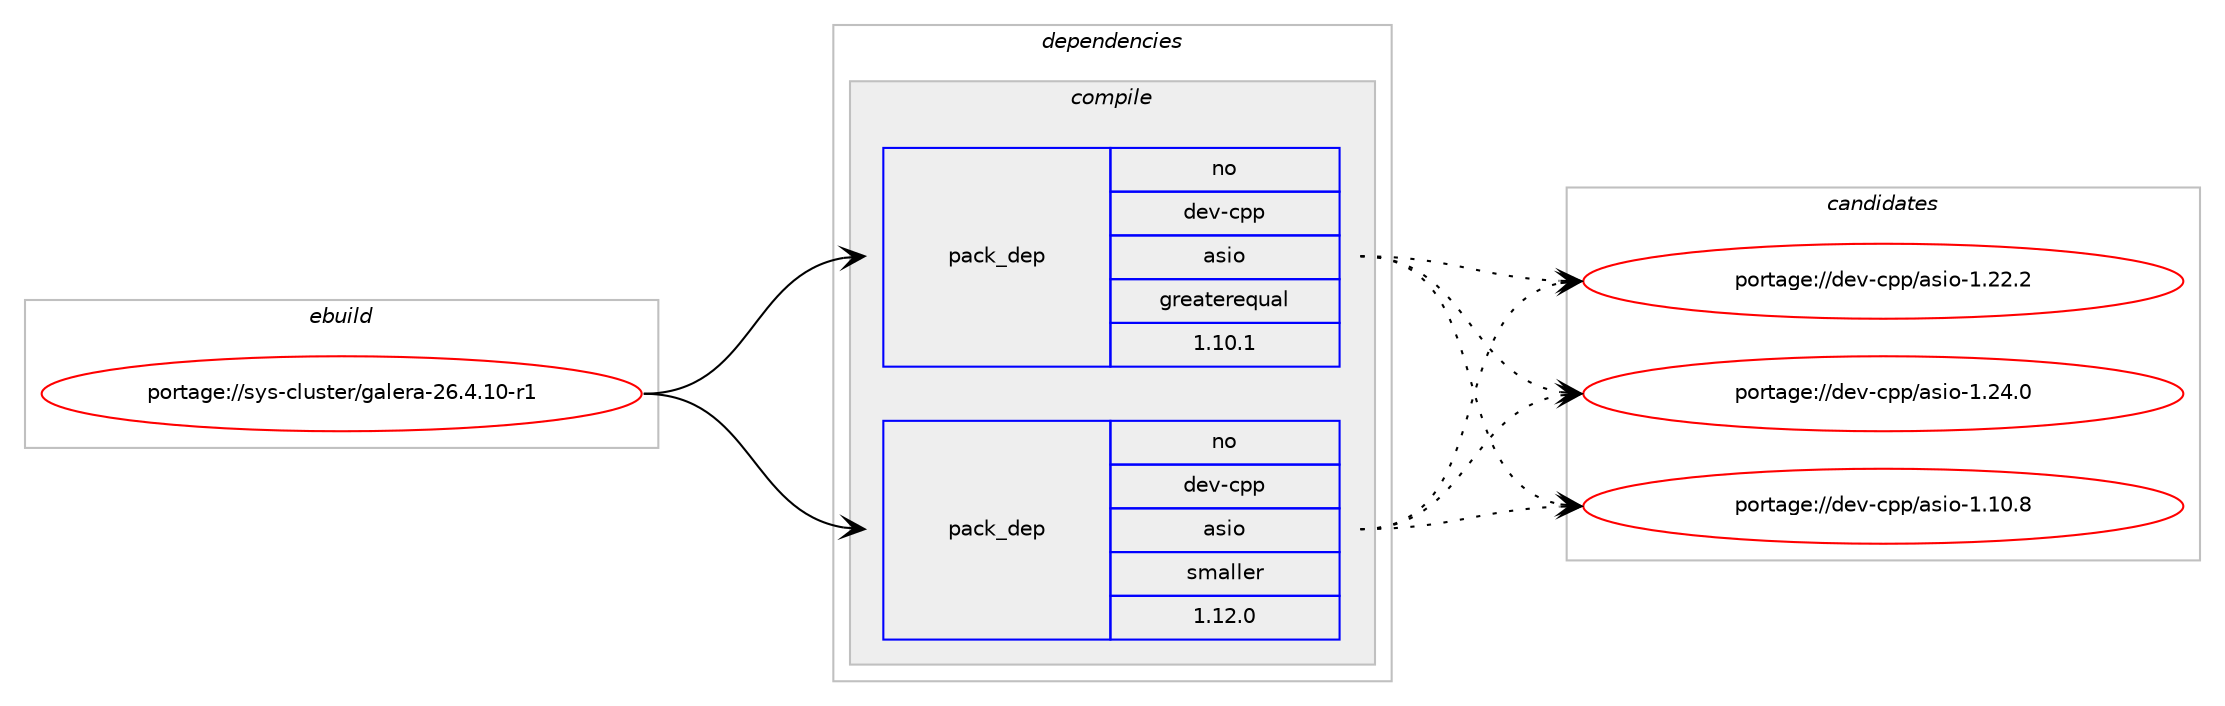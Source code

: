 digraph prolog {

# *************
# Graph options
# *************

newrank=true;
concentrate=true;
compound=true;
graph [rankdir=LR,fontname=Helvetica,fontsize=10,ranksep=1.5];#, ranksep=2.5, nodesep=0.2];
edge  [arrowhead=vee];
node  [fontname=Helvetica,fontsize=10];

# **********
# The ebuild
# **********

subgraph cluster_leftcol {
color=gray;
rank=same;
label=<<i>ebuild</i>>;
id [label="portage://sys-cluster/galera-26.4.10-r1", color=red, width=4, href="../sys-cluster/galera-26.4.10-r1.svg"];
}

# ****************
# The dependencies
# ****************

subgraph cluster_midcol {
color=gray;
label=<<i>dependencies</i>>;
subgraph cluster_compile {
fillcolor="#eeeeee";
style=filled;
label=<<i>compile</i>>;
subgraph pack1968 {
dependency5899 [label=<<TABLE BORDER="0" CELLBORDER="1" CELLSPACING="0" CELLPADDING="4" WIDTH="220"><TR><TD ROWSPAN="6" CELLPADDING="30">pack_dep</TD></TR><TR><TD WIDTH="110">no</TD></TR><TR><TD>dev-cpp</TD></TR><TR><TD>asio</TD></TR><TR><TD>greaterequal</TD></TR><TR><TD>1.10.1</TD></TR></TABLE>>, shape=none, color=blue];
}
id:e -> dependency5899:w [weight=20,style="solid",arrowhead="vee"];
subgraph pack1969 {
dependency5900 [label=<<TABLE BORDER="0" CELLBORDER="1" CELLSPACING="0" CELLPADDING="4" WIDTH="220"><TR><TD ROWSPAN="6" CELLPADDING="30">pack_dep</TD></TR><TR><TD WIDTH="110">no</TD></TR><TR><TD>dev-cpp</TD></TR><TR><TD>asio</TD></TR><TR><TD>smaller</TD></TR><TR><TD>1.12.0</TD></TR></TABLE>>, shape=none, color=blue];
}
id:e -> dependency5900:w [weight=20,style="solid",arrowhead="vee"];
# *** BEGIN UNKNOWN DEPENDENCY TYPE (TODO) ***
# id -> package_dependency(portage://sys-cluster/galera-26.4.10-r1,install,no,dev-libs,boost,none,[,,],any_same_slot,[])
# *** END UNKNOWN DEPENDENCY TYPE (TODO) ***

# *** BEGIN UNKNOWN DEPENDENCY TYPE (TODO) ***
# id -> package_dependency(portage://sys-cluster/galera-26.4.10-r1,install,no,dev-libs,check,none,[,,],[],[])
# *** END UNKNOWN DEPENDENCY TYPE (TODO) ***

# *** BEGIN UNKNOWN DEPENDENCY TYPE (TODO) ***
# id -> package_dependency(portage://sys-cluster/galera-26.4.10-r1,install,no,dev-libs,openssl,none,[,,],[slot(0),equal],[])
# *** END UNKNOWN DEPENDENCY TYPE (TODO) ***

}
subgraph cluster_compileandrun {
fillcolor="#eeeeee";
style=filled;
label=<<i>compile and run</i>>;
}
subgraph cluster_run {
fillcolor="#eeeeee";
style=filled;
label=<<i>run</i>>;
# *** BEGIN UNKNOWN DEPENDENCY TYPE (TODO) ***
# id -> package_dependency(portage://sys-cluster/galera-26.4.10-r1,run,no,dev-libs,boost,none,[,,],any_same_slot,[])
# *** END UNKNOWN DEPENDENCY TYPE (TODO) ***

# *** BEGIN UNKNOWN DEPENDENCY TYPE (TODO) ***
# id -> package_dependency(portage://sys-cluster/galera-26.4.10-r1,run,no,dev-libs,openssl,none,[,,],[slot(0),equal],[])
# *** END UNKNOWN DEPENDENCY TYPE (TODO) ***

}
}

# **************
# The candidates
# **************

subgraph cluster_choices {
rank=same;
color=gray;
label=<<i>candidates</i>>;

subgraph choice1968 {
color=black;
nodesep=1;
choice1001011184599112112479711510511145494649484656 [label="portage://dev-cpp/asio-1.10.8", color=red, width=4,href="../dev-cpp/asio-1.10.8.svg"];
choice1001011184599112112479711510511145494650504650 [label="portage://dev-cpp/asio-1.22.2", color=red, width=4,href="../dev-cpp/asio-1.22.2.svg"];
choice1001011184599112112479711510511145494650524648 [label="portage://dev-cpp/asio-1.24.0", color=red, width=4,href="../dev-cpp/asio-1.24.0.svg"];
dependency5899:e -> choice1001011184599112112479711510511145494649484656:w [style=dotted,weight="100"];
dependency5899:e -> choice1001011184599112112479711510511145494650504650:w [style=dotted,weight="100"];
dependency5899:e -> choice1001011184599112112479711510511145494650524648:w [style=dotted,weight="100"];
}
subgraph choice1969 {
color=black;
nodesep=1;
choice1001011184599112112479711510511145494649484656 [label="portage://dev-cpp/asio-1.10.8", color=red, width=4,href="../dev-cpp/asio-1.10.8.svg"];
choice1001011184599112112479711510511145494650504650 [label="portage://dev-cpp/asio-1.22.2", color=red, width=4,href="../dev-cpp/asio-1.22.2.svg"];
choice1001011184599112112479711510511145494650524648 [label="portage://dev-cpp/asio-1.24.0", color=red, width=4,href="../dev-cpp/asio-1.24.0.svg"];
dependency5900:e -> choice1001011184599112112479711510511145494649484656:w [style=dotted,weight="100"];
dependency5900:e -> choice1001011184599112112479711510511145494650504650:w [style=dotted,weight="100"];
dependency5900:e -> choice1001011184599112112479711510511145494650524648:w [style=dotted,weight="100"];
}
}

}

